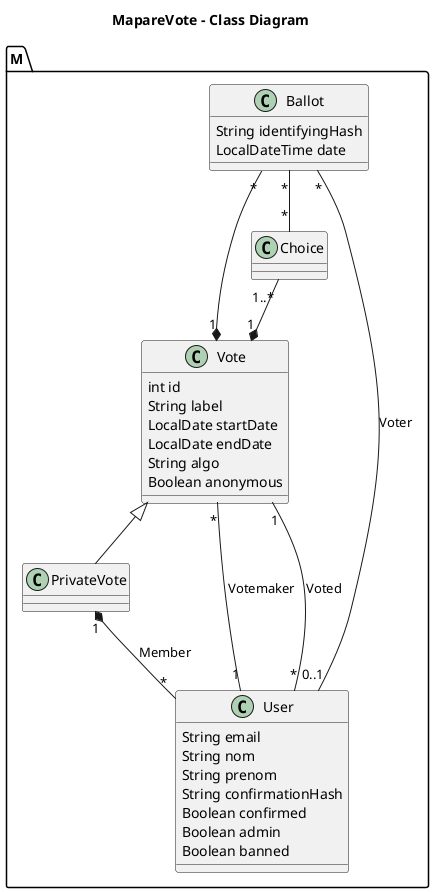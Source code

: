 @startuml

title MapareVote - Class Diagram

package M {
    class Vote {
        int id
        String label
        LocalDate startDate
        LocalDate endDate
        String algo
        Boolean anonymous
    }
    
    class PrivateVote
    
    class Choice
    
    class Ballot {
        String identifyingHash
        LocalDateTime date
    }
    
    class User {
        String email
        String nom
        String prenom
        String confirmationHash
        Boolean confirmed
        Boolean admin
        Boolean banned
    }
}


Choice "1..*" --* "1" Vote
Ballot "*" --* "1" Vote
Ballot "*" -- "*" Choice
Ballot "*" -- "0..1" User:Voter
Vote "*" --- "1" User:Votemaker
PrivateVote "1" *-- "*" User:Member
Vote "1"-- "*" User:Voted
Vote <|-- PrivateVote

@enduml
